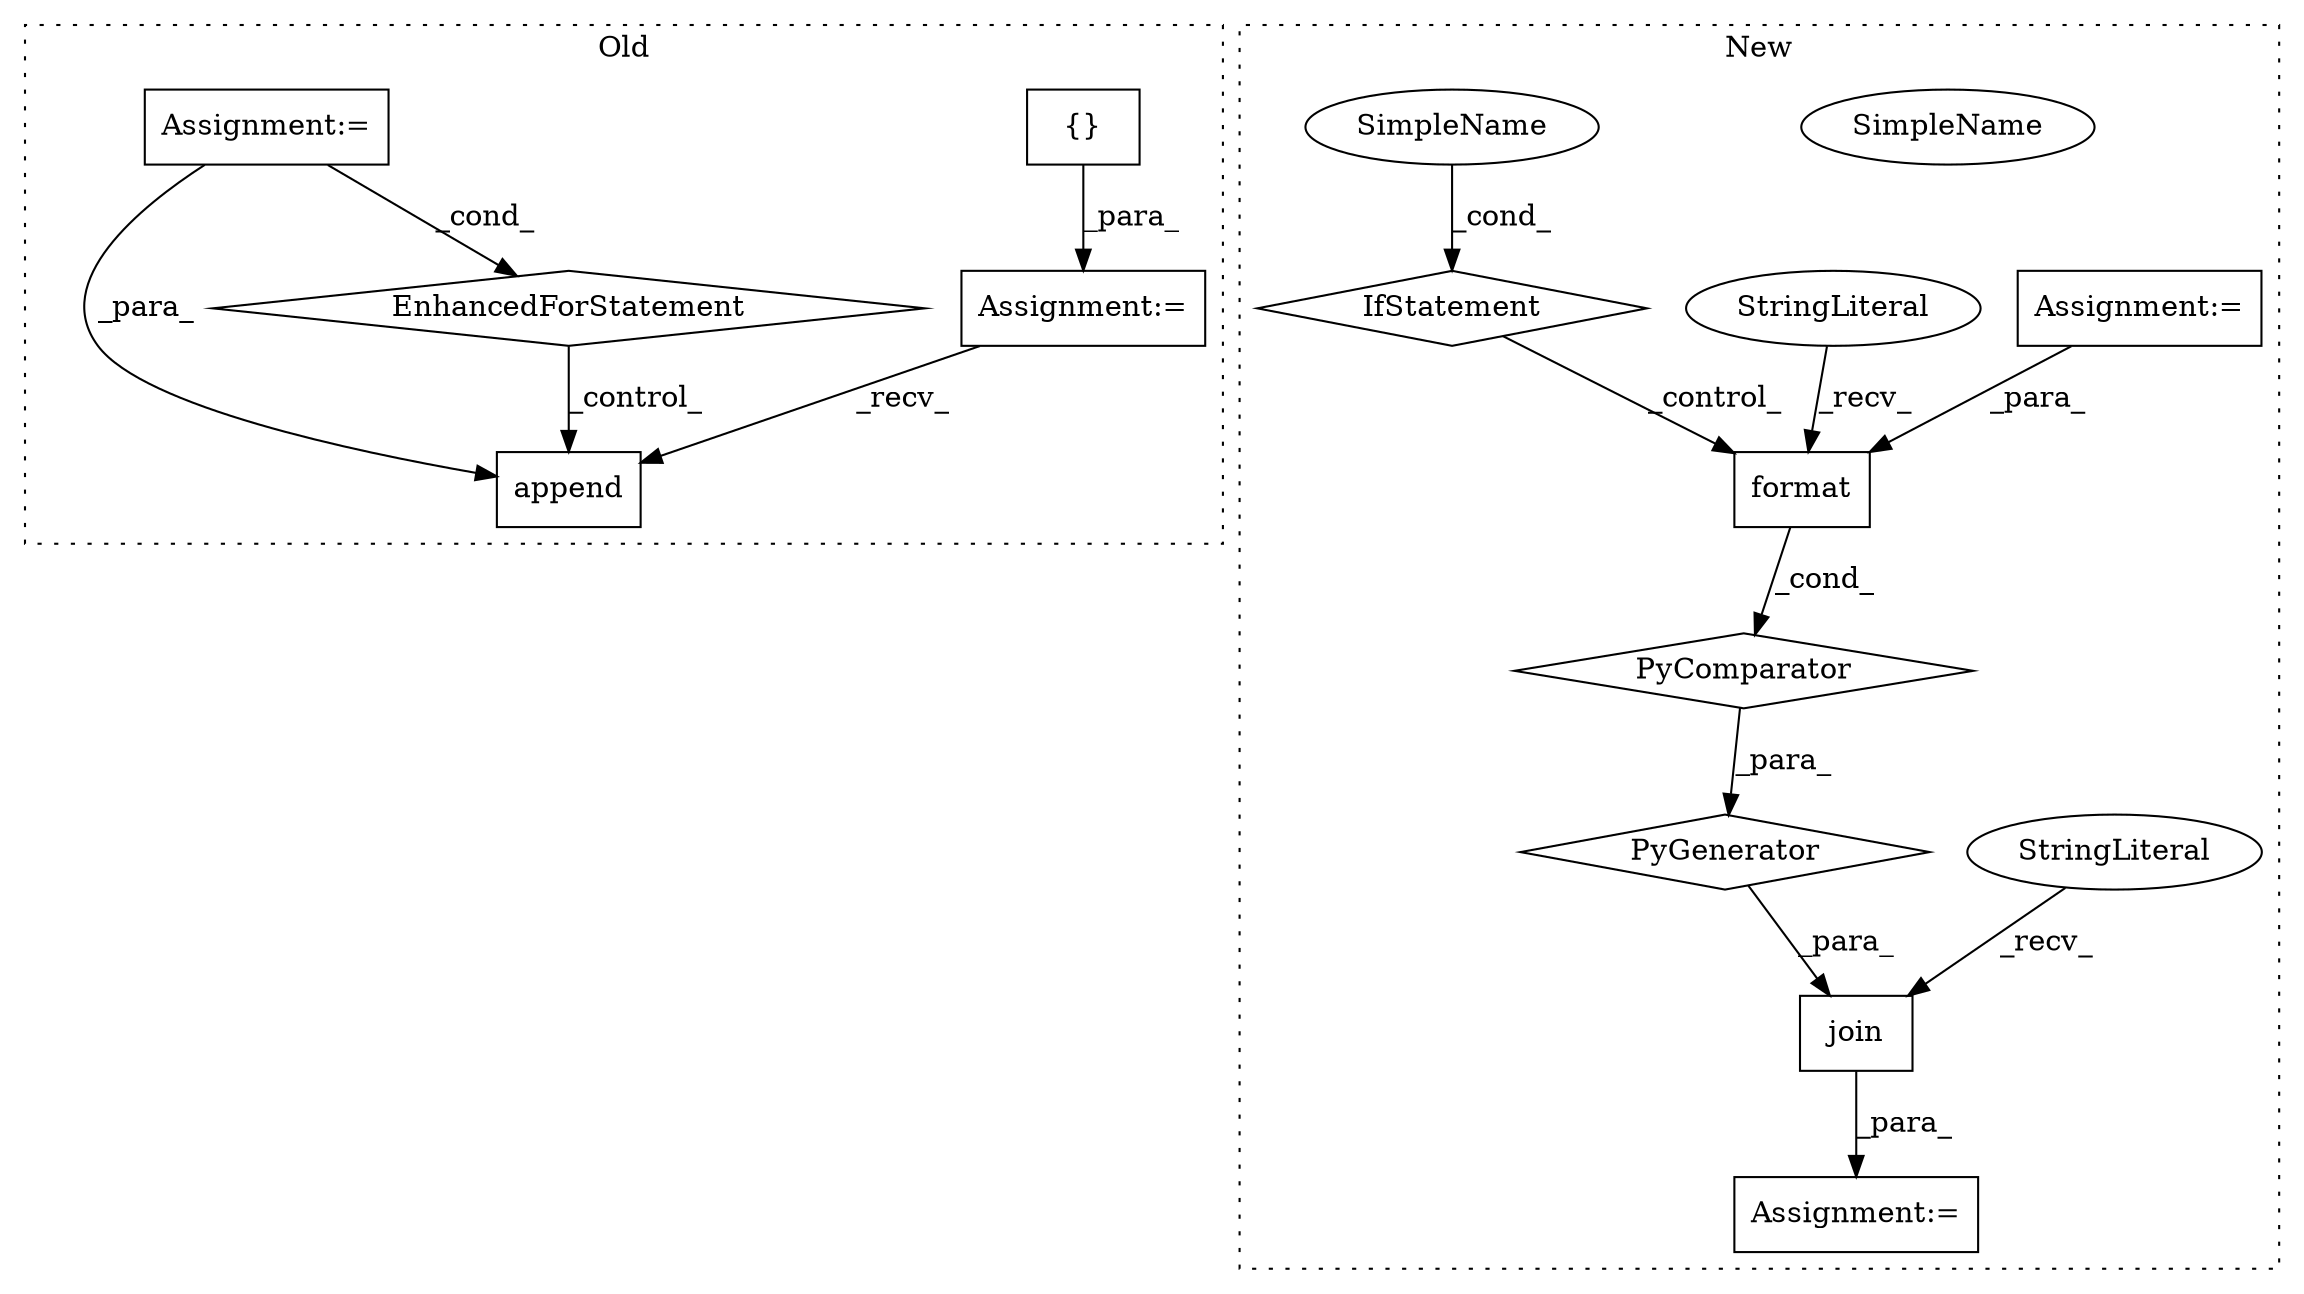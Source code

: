 digraph G {
subgraph cluster0 {
1 [label="append" a="32" s="22931,23053" l="7,1" shape="box"];
5 [label="{}" a="4" s="22697" l="2" shape="box"];
6 [label="Assignment:=" a="7" s="22675" l="1" shape="box"];
8 [label="Assignment:=" a="7" s="22789,22867" l="57,2" shape="box"];
9 [label="EnhancedForStatement" a="70" s="22789,22867" l="57,2" shape="diamond"];
label = "Old";
style="dotted";
}
subgraph cluster1 {
2 [label="join" a="32" s="22877,23068" l="16,-3" shape="box"];
3 [label="StringLiteral" a="45" s="22872" l="4" shape="ellipse"];
4 [label="Assignment:=" a="7" s="23010" l="52" shape="box"];
7 [label="PyComparator" a="113" s="23010" l="52" shape="diamond"];
10 [label="Assignment:=" a="7" s="22871" l="1" shape="box"];
11 [label="PyGenerator" a="107" s="22893" l="175" shape="diamond"];
12 [label="format" a="32" s="22905,22919" l="7,1" shape="box"];
13 [label="IfStatement" a="25" s="23010" l="52" shape="diamond"];
14 [label="SimpleName" a="42" s="23057" l="5" shape="ellipse"];
15 [label="StringLiteral" a="45" s="22893" l="11" shape="ellipse"];
16 [label="SimpleName" a="42" s="23057" l="5" shape="ellipse"];
label = "New";
style="dotted";
}
2 -> 10 [label="_para_"];
3 -> 2 [label="_recv_"];
4 -> 12 [label="_para_"];
5 -> 6 [label="_para_"];
6 -> 1 [label="_recv_"];
7 -> 11 [label="_para_"];
8 -> 9 [label="_cond_"];
8 -> 1 [label="_para_"];
9 -> 1 [label="_control_"];
11 -> 2 [label="_para_"];
12 -> 7 [label="_cond_"];
13 -> 12 [label="_control_"];
15 -> 12 [label="_recv_"];
16 -> 13 [label="_cond_"];
}